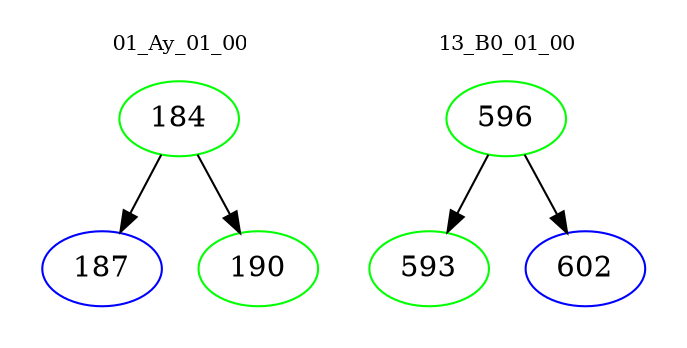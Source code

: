 digraph{
subgraph cluster_0 {
color = white
label = "01_Ay_01_00";
fontsize=10;
T0_184 [label="184", color="green"]
T0_184 -> T0_187 [color="black"]
T0_187 [label="187", color="blue"]
T0_184 -> T0_190 [color="black"]
T0_190 [label="190", color="green"]
}
subgraph cluster_1 {
color = white
label = "13_B0_01_00";
fontsize=10;
T1_596 [label="596", color="green"]
T1_596 -> T1_593 [color="black"]
T1_593 [label="593", color="green"]
T1_596 -> T1_602 [color="black"]
T1_602 [label="602", color="blue"]
}
}
